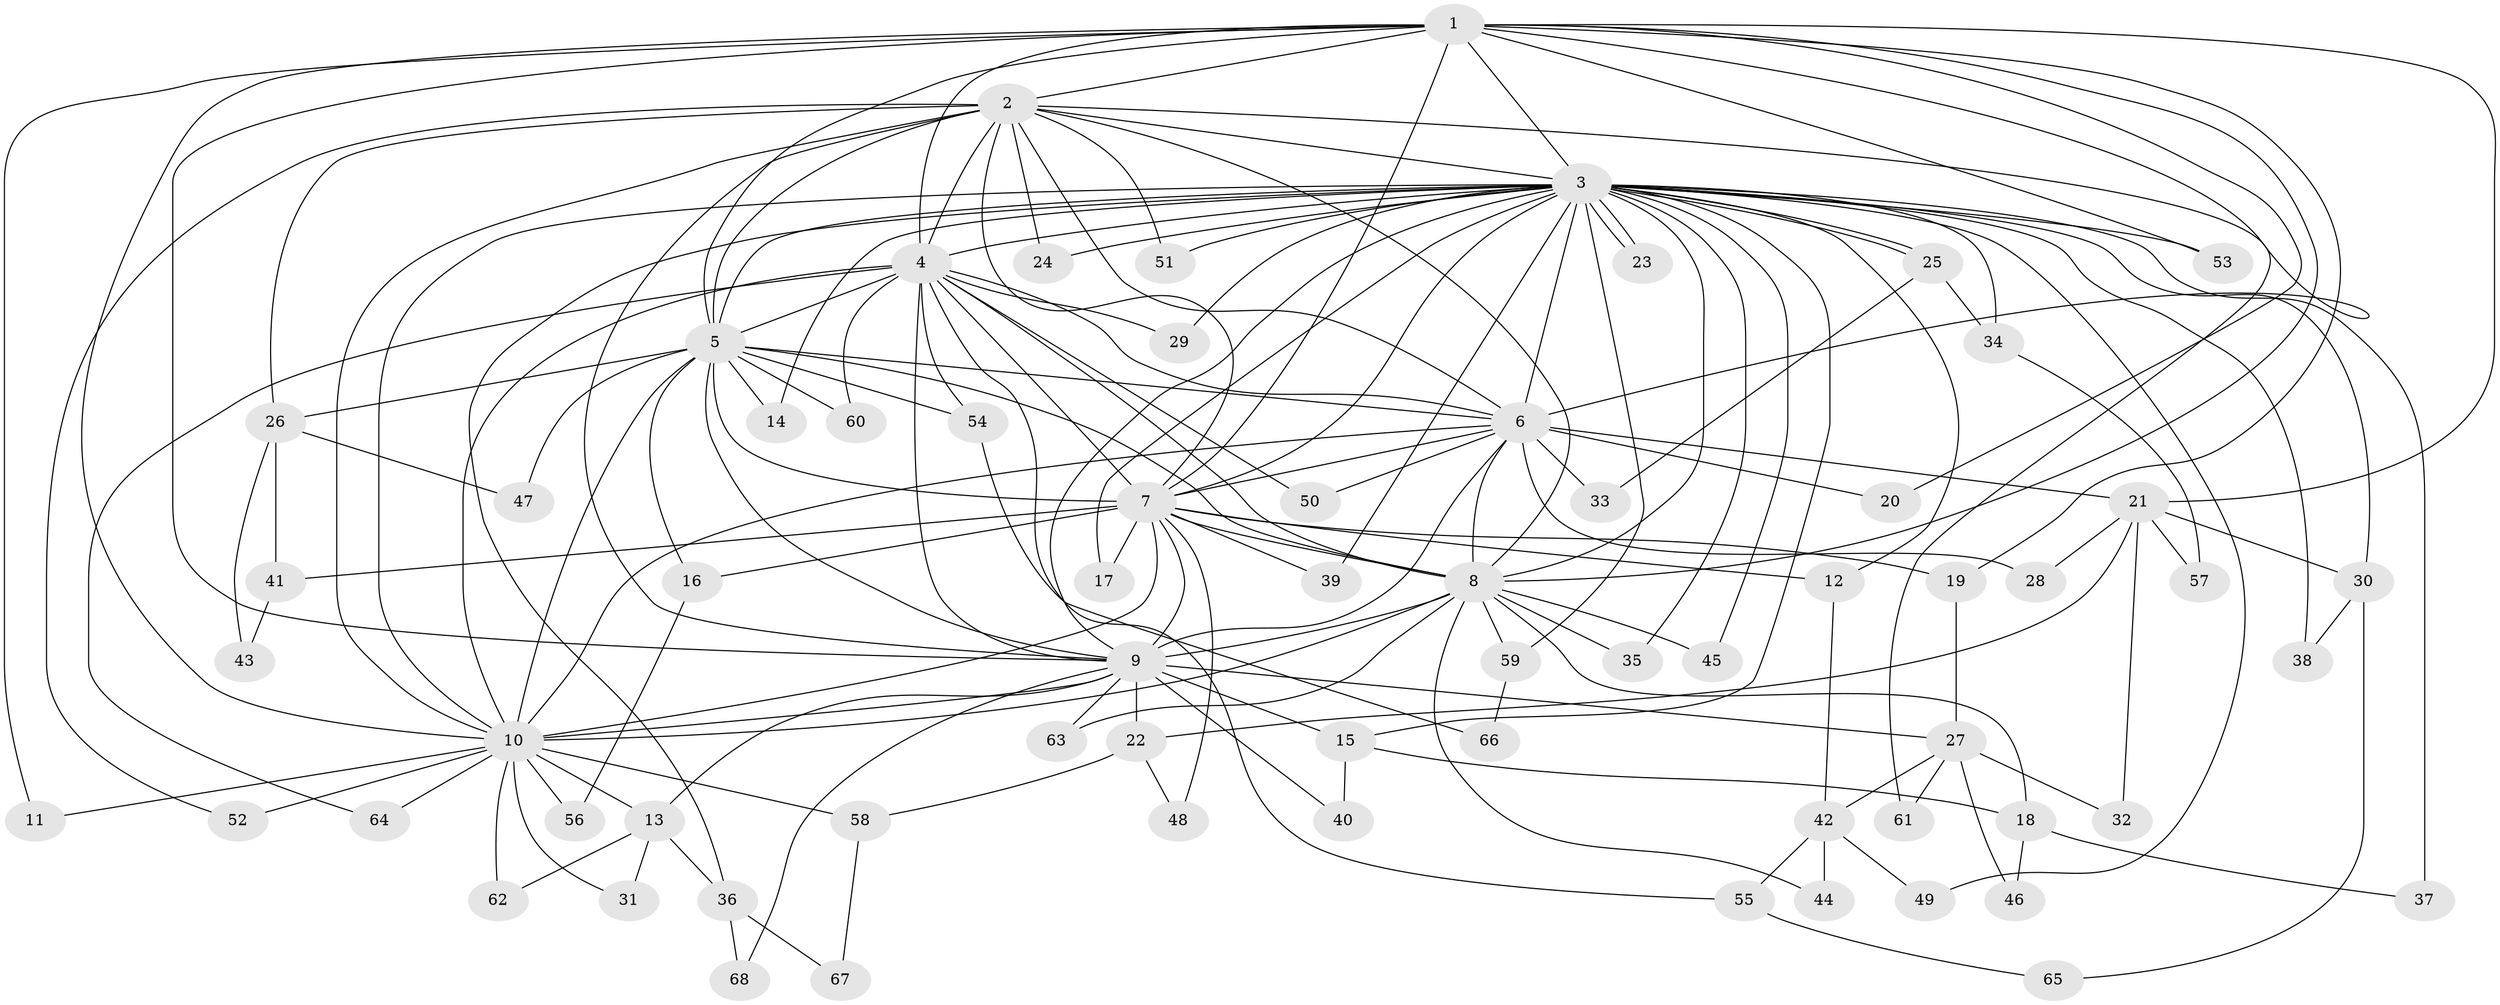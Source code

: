 // Generated by graph-tools (version 1.1) at 2025/13/03/09/25 04:13:50]
// undirected, 68 vertices, 161 edges
graph export_dot {
graph [start="1"]
  node [color=gray90,style=filled];
  1;
  2;
  3;
  4;
  5;
  6;
  7;
  8;
  9;
  10;
  11;
  12;
  13;
  14;
  15;
  16;
  17;
  18;
  19;
  20;
  21;
  22;
  23;
  24;
  25;
  26;
  27;
  28;
  29;
  30;
  31;
  32;
  33;
  34;
  35;
  36;
  37;
  38;
  39;
  40;
  41;
  42;
  43;
  44;
  45;
  46;
  47;
  48;
  49;
  50;
  51;
  52;
  53;
  54;
  55;
  56;
  57;
  58;
  59;
  60;
  61;
  62;
  63;
  64;
  65;
  66;
  67;
  68;
  1 -- 2;
  1 -- 3;
  1 -- 4;
  1 -- 5;
  1 -- 6;
  1 -- 7;
  1 -- 8;
  1 -- 9;
  1 -- 10;
  1 -- 11;
  1 -- 19;
  1 -- 20;
  1 -- 21;
  1 -- 53;
  2 -- 3;
  2 -- 4;
  2 -- 5;
  2 -- 6;
  2 -- 7;
  2 -- 8;
  2 -- 9;
  2 -- 10;
  2 -- 24;
  2 -- 26;
  2 -- 51;
  2 -- 52;
  2 -- 61;
  3 -- 4;
  3 -- 5;
  3 -- 6;
  3 -- 7;
  3 -- 8;
  3 -- 9;
  3 -- 10;
  3 -- 12;
  3 -- 14;
  3 -- 15;
  3 -- 17;
  3 -- 23;
  3 -- 23;
  3 -- 24;
  3 -- 25;
  3 -- 25;
  3 -- 29;
  3 -- 30;
  3 -- 34;
  3 -- 35;
  3 -- 36;
  3 -- 37;
  3 -- 38;
  3 -- 39;
  3 -- 45;
  3 -- 49;
  3 -- 51;
  3 -- 53;
  3 -- 59;
  4 -- 5;
  4 -- 6;
  4 -- 7;
  4 -- 8;
  4 -- 9;
  4 -- 10;
  4 -- 29;
  4 -- 50;
  4 -- 54;
  4 -- 55;
  4 -- 60;
  4 -- 64;
  5 -- 6;
  5 -- 7;
  5 -- 8;
  5 -- 9;
  5 -- 10;
  5 -- 14;
  5 -- 16;
  5 -- 26;
  5 -- 47;
  5 -- 54;
  5 -- 60;
  6 -- 7;
  6 -- 8;
  6 -- 9;
  6 -- 10;
  6 -- 20;
  6 -- 21;
  6 -- 28;
  6 -- 33;
  6 -- 50;
  7 -- 8;
  7 -- 9;
  7 -- 10;
  7 -- 12;
  7 -- 16;
  7 -- 17;
  7 -- 19;
  7 -- 39;
  7 -- 41;
  7 -- 48;
  8 -- 9;
  8 -- 10;
  8 -- 18;
  8 -- 35;
  8 -- 44;
  8 -- 45;
  8 -- 59;
  8 -- 63;
  9 -- 10;
  9 -- 13;
  9 -- 15;
  9 -- 22;
  9 -- 27;
  9 -- 40;
  9 -- 63;
  9 -- 68;
  10 -- 11;
  10 -- 13;
  10 -- 31;
  10 -- 52;
  10 -- 56;
  10 -- 58;
  10 -- 62;
  10 -- 64;
  12 -- 42;
  13 -- 31;
  13 -- 36;
  13 -- 62;
  15 -- 18;
  15 -- 40;
  16 -- 56;
  18 -- 37;
  18 -- 46;
  19 -- 27;
  21 -- 22;
  21 -- 28;
  21 -- 30;
  21 -- 32;
  21 -- 57;
  22 -- 48;
  22 -- 58;
  25 -- 33;
  25 -- 34;
  26 -- 41;
  26 -- 43;
  26 -- 47;
  27 -- 32;
  27 -- 42;
  27 -- 46;
  27 -- 61;
  30 -- 38;
  30 -- 65;
  34 -- 57;
  36 -- 67;
  36 -- 68;
  41 -- 43;
  42 -- 44;
  42 -- 49;
  42 -- 55;
  54 -- 66;
  55 -- 65;
  58 -- 67;
  59 -- 66;
}
